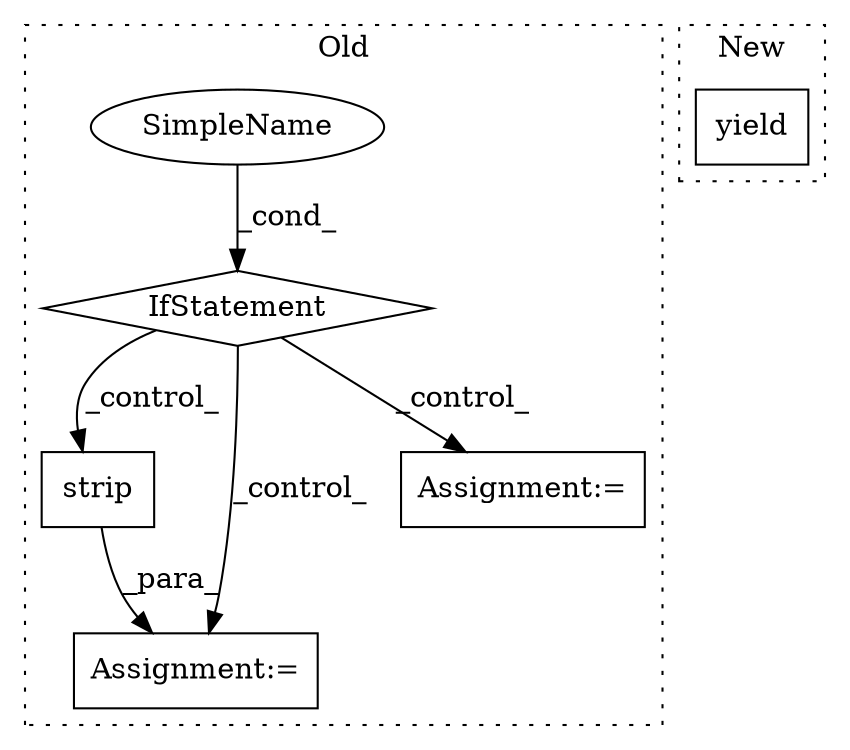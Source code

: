digraph G {
subgraph cluster0 {
1 [label="strip" a="32" s="4323" l="7" shape="box"];
3 [label="Assignment:=" a="7" s="4267" l="1" shape="box"];
4 [label="Assignment:=" a="7" s="4368" l="1" shape="box"];
5 [label="IfStatement" a="25" s="4233,4245" l="4,2" shape="diamond"];
6 [label="SimpleName" a="42" s="4237" l="8" shape="ellipse"];
label = "Old";
style="dotted";
}
subgraph cluster1 {
2 [label="yield" a="112" s="3975" l="7" shape="box"];
label = "New";
style="dotted";
}
1 -> 3 [label="_para_"];
5 -> 1 [label="_control_"];
5 -> 3 [label="_control_"];
5 -> 4 [label="_control_"];
6 -> 5 [label="_cond_"];
}
